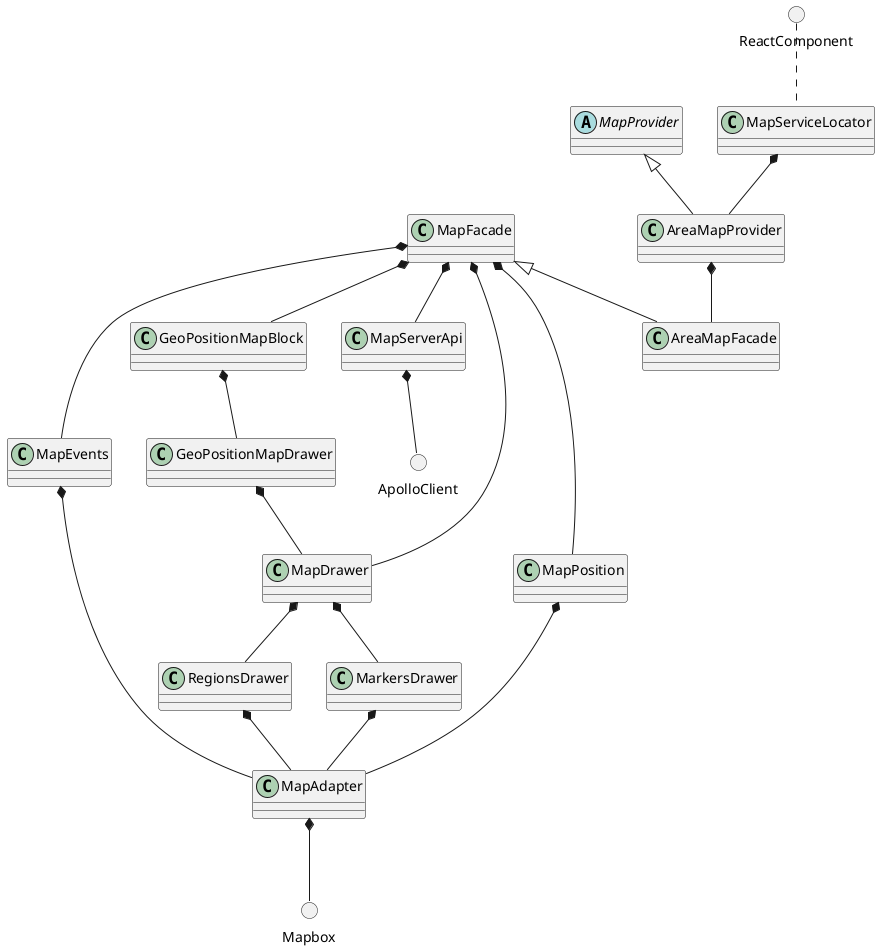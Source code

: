 @startuml
circle Mapbox
class MapFacade
class MapPosition
class MapDrawer
class MapEvents
class MapAdapter
class MapServerApi
class MarkersDrawer
class RegionsDrawer
abstract class MapProvider
class GeoPositionMapBlock
class AreaMapFacade
class AreaMapProvider
class MapServiceLocator
circle ReactComponent
circle ApolloClient
class GeoPositionMapDrawer
MapFacade *-- MapPosition
MapFacade *-- MapEvents
MapFacade *-- MapServerApi
MapFacade *-- MapDrawer
MapFacade *-- GeoPositionMapBlock
GeoPositionMapBlock *-- GeoPositionMapDrawer
MapDrawer *-- RegionsDrawer
MapDrawer *-- MarkersDrawer
MapPosition *-- MapAdapter
MapEvents *-- MapAdapter
RegionsDrawer *-- MapAdapter
MarkersDrawer *-- MapAdapter
GeoPositionMapDrawer *-- MapDrawer
MapProvider <|-- AreaMapProvider
MapServiceLocator *-- AreaMapProvider
AreaMapProvider *-- AreaMapFacade
MapFacade <|-- AreaMapFacade
ReactComponent .. MapServiceLocator
MapServerApi *-- ApolloClient
MapAdapter *-- Mapbox
@enduml